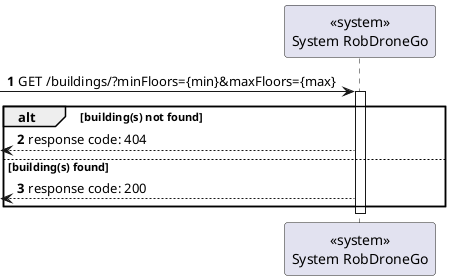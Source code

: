 @startuml
autonumber

participant "<<system>>\nSystem RobDroneGo" as sys

 [-> sys: GET /buildings/?minFloors={min}&maxFloors={max}

activate sys
    alt building(s) not found
        [<--sys : response code: 404
    else building(s) found
        [<--sys : response code: 200
    end
deactivate sys


@enduml
